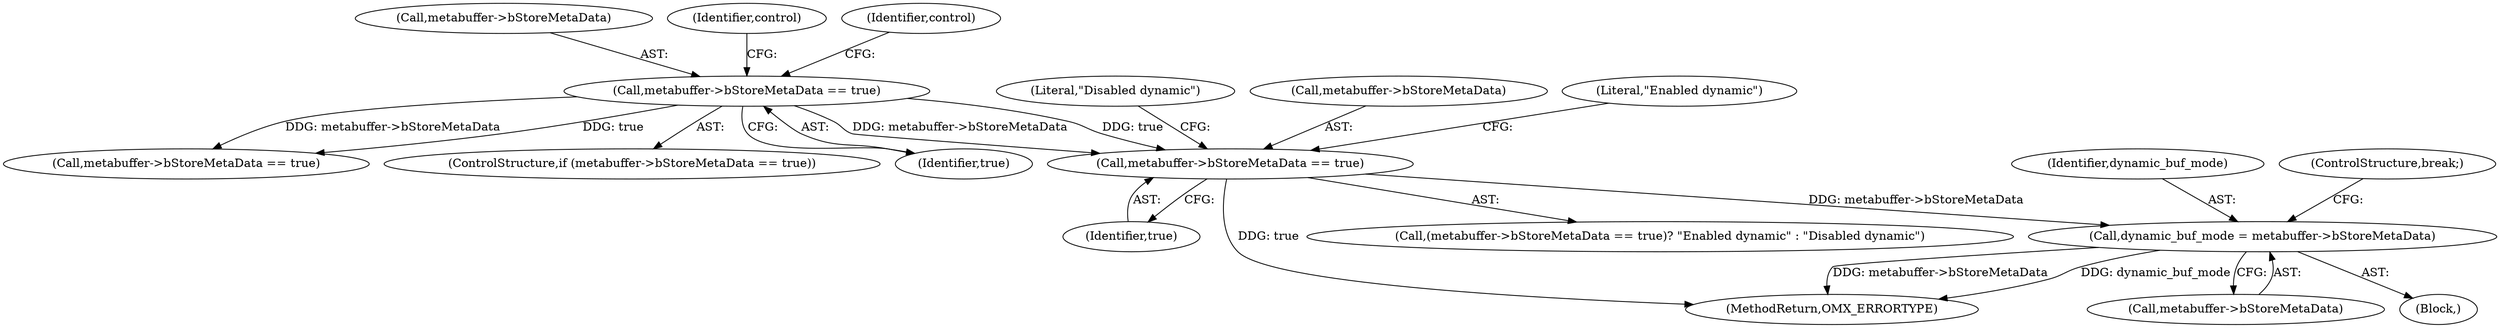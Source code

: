 digraph "0_Android_46e305be6e670a5a0041b0b4861122a0f1aabefa_2@pointer" {
"1002851" [label="(Call,dynamic_buf_mode = metabuffer->bStoreMetaData)"];
"1002844" [label="(Call,metabuffer->bStoreMetaData == true)"];
"1002809" [label="(Call,metabuffer->bStoreMetaData == true)"];
"1002850" [label="(Literal,\"Disabled dynamic\")"];
"1002851" [label="(Call,dynamic_buf_mode = metabuffer->bStoreMetaData)"];
"1002808" [label="(ControlStructure,if (metabuffer->bStoreMetaData == true))"];
"1002844" [label="(Call,metabuffer->bStoreMetaData == true)"];
"1002840" [label="(Block,)"];
"1002843" [label="(Call,(metabuffer->bStoreMetaData == true)? \"Enabled dynamic\" : \"Disabled dynamic\")"];
"1002813" [label="(Identifier,true)"];
"1002848" [label="(Identifier,true)"];
"1002810" [label="(Call,metabuffer->bStoreMetaData)"];
"1002817" [label="(Identifier,control)"];
"1002845" [label="(Call,metabuffer->bStoreMetaData)"];
"1003158" [label="(MethodReturn,OMX_ERRORTYPE)"];
"1002809" [label="(Call,metabuffer->bStoreMetaData == true)"];
"1002849" [label="(Literal,\"Enabled dynamic\")"];
"1002853" [label="(Call,metabuffer->bStoreMetaData)"];
"1002824" [label="(Identifier,control)"];
"1002852" [label="(Identifier,dynamic_buf_mode)"];
"1002861" [label="(Call,metabuffer->bStoreMetaData == true)"];
"1002883" [label="(ControlStructure,break;)"];
"1002851" -> "1002840"  [label="AST: "];
"1002851" -> "1002853"  [label="CFG: "];
"1002852" -> "1002851"  [label="AST: "];
"1002853" -> "1002851"  [label="AST: "];
"1002883" -> "1002851"  [label="CFG: "];
"1002851" -> "1003158"  [label="DDG: metabuffer->bStoreMetaData"];
"1002851" -> "1003158"  [label="DDG: dynamic_buf_mode"];
"1002844" -> "1002851"  [label="DDG: metabuffer->bStoreMetaData"];
"1002844" -> "1002843"  [label="AST: "];
"1002844" -> "1002848"  [label="CFG: "];
"1002845" -> "1002844"  [label="AST: "];
"1002848" -> "1002844"  [label="AST: "];
"1002849" -> "1002844"  [label="CFG: "];
"1002850" -> "1002844"  [label="CFG: "];
"1002844" -> "1003158"  [label="DDG: true"];
"1002809" -> "1002844"  [label="DDG: metabuffer->bStoreMetaData"];
"1002809" -> "1002844"  [label="DDG: true"];
"1002809" -> "1002808"  [label="AST: "];
"1002809" -> "1002813"  [label="CFG: "];
"1002810" -> "1002809"  [label="AST: "];
"1002813" -> "1002809"  [label="AST: "];
"1002817" -> "1002809"  [label="CFG: "];
"1002824" -> "1002809"  [label="CFG: "];
"1002809" -> "1002861"  [label="DDG: metabuffer->bStoreMetaData"];
"1002809" -> "1002861"  [label="DDG: true"];
}
